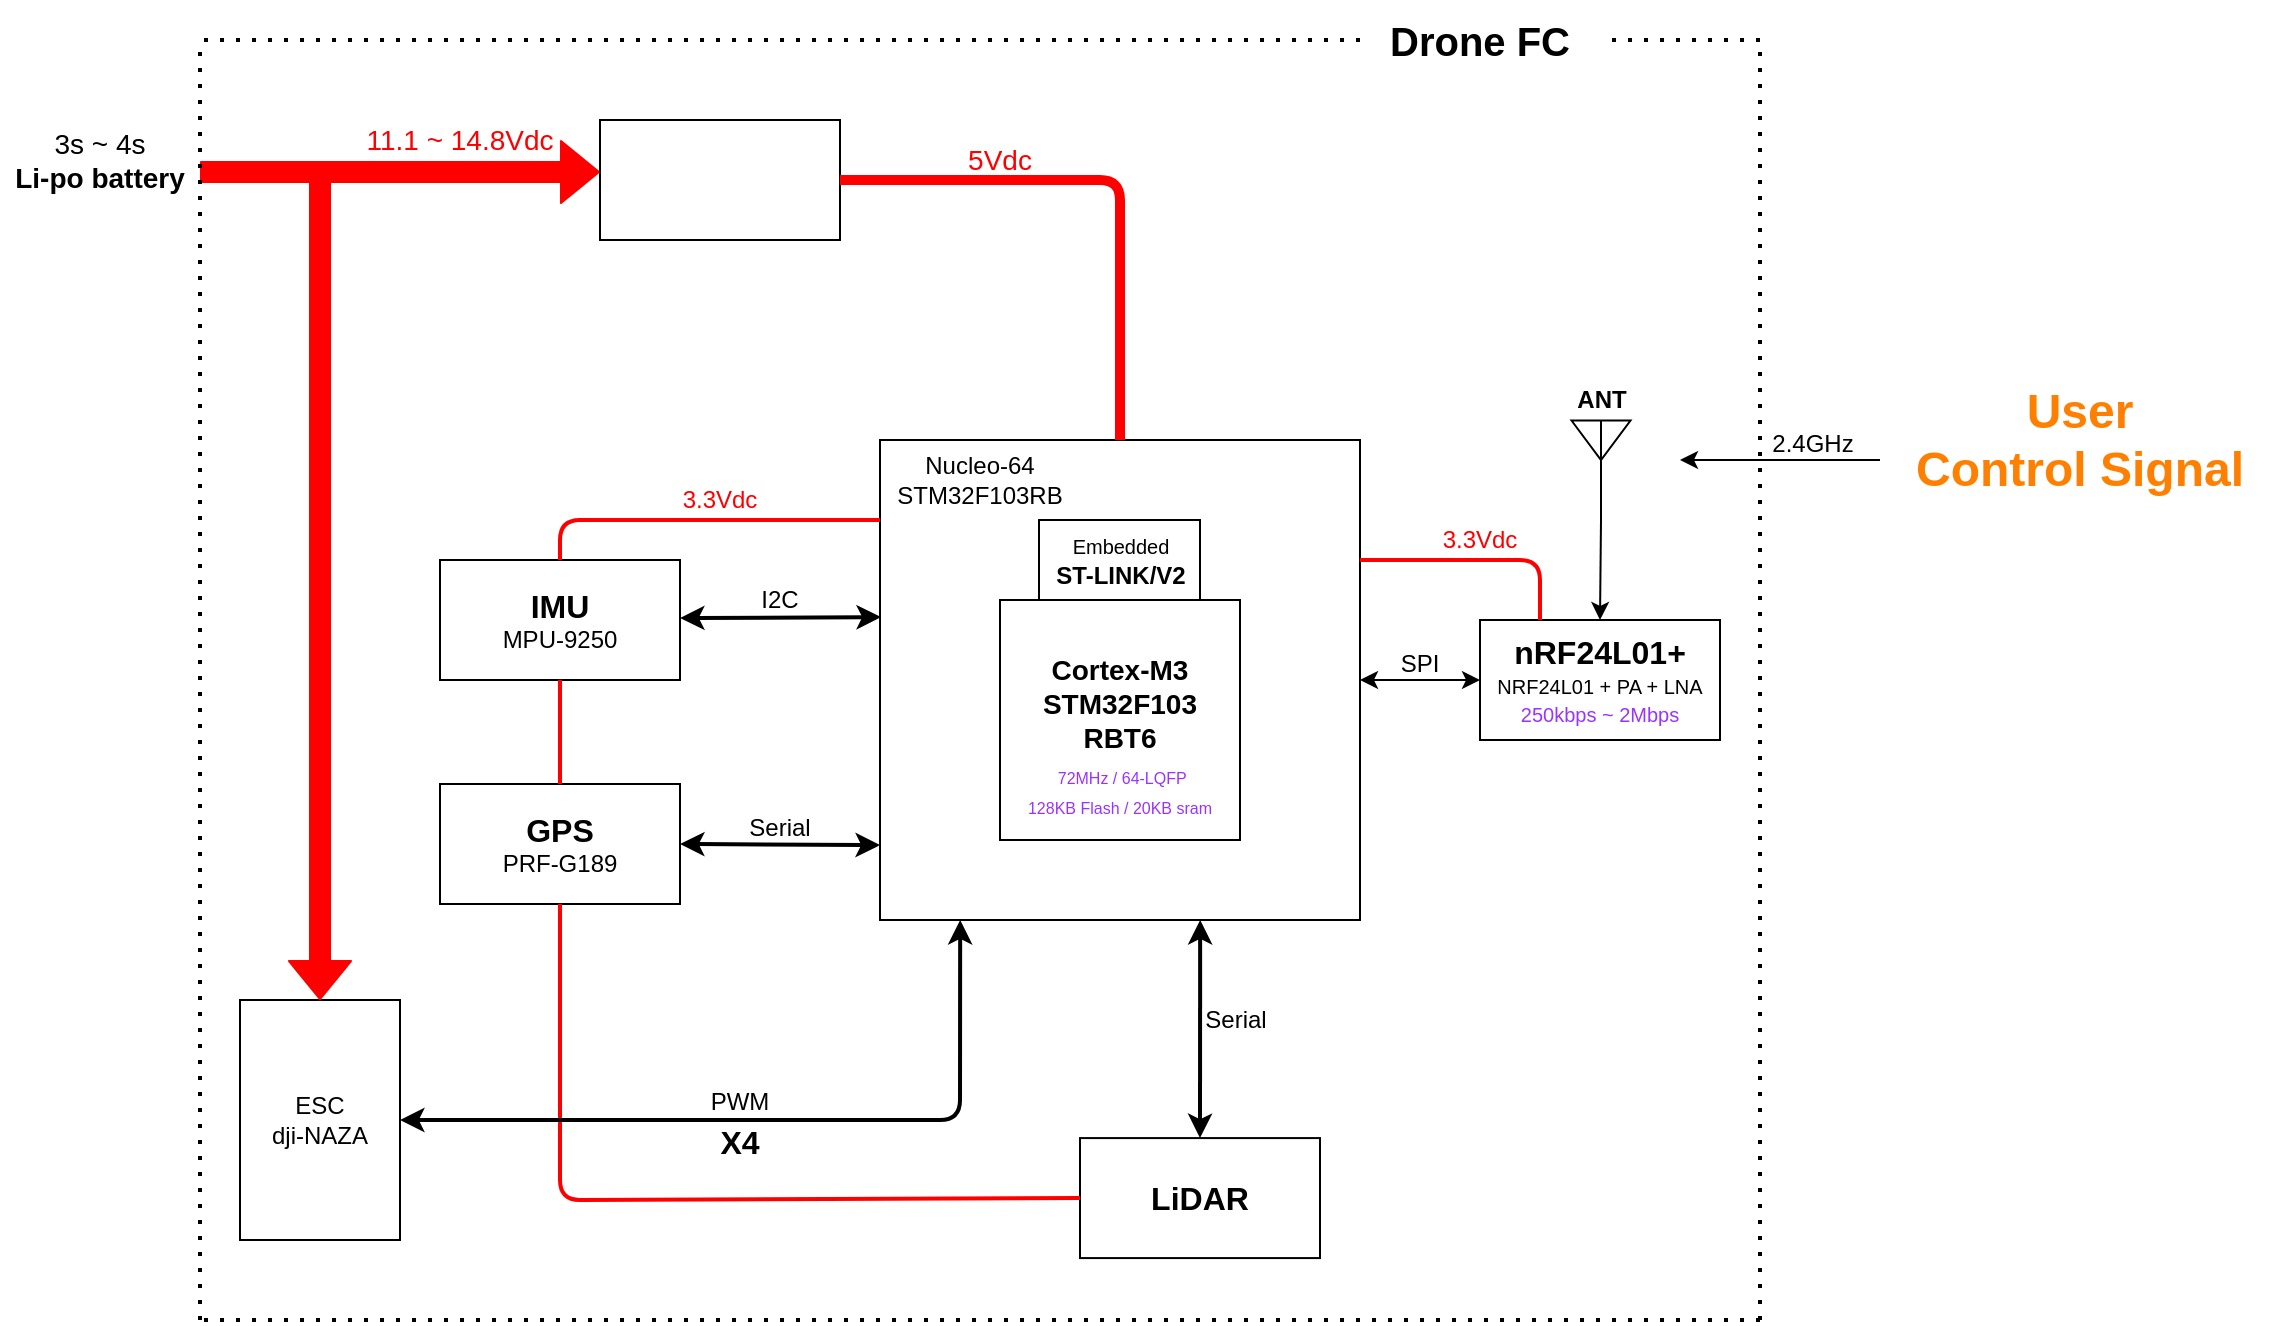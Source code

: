 <mxfile version="13.10.0" type="embed">
    <diagram id="lWpPPqudr1RSAxVssQub" name="페이지-1">
        <mxGraphModel dx="1333" dy="1379" grid="1" gridSize="10" guides="1" tooltips="1" connect="1" arrows="1" fold="1" page="1" pageScale="1" pageWidth="1169" pageHeight="827" background="#ffffff" math="0" shadow="0">
            <root>
                <mxCell id="0"/>
                <mxCell id="1" parent="0"/>
                <mxCell id="11" value="" style="rounded=0;whiteSpace=wrap;html=1;" parent="1" vertex="1">
                    <mxGeometry x="440" y="280" width="240" height="240" as="geometry"/>
                </mxCell>
                <mxCell id="12" value="" style="group" parent="1" vertex="1" connectable="0">
                    <mxGeometry x="500" y="360" width="120" height="120" as="geometry"/>
                </mxCell>
                <mxCell id="9" value="&lt;font style=&quot;font-size: 14px&quot;&gt;&lt;b&gt;Cortex-M3&lt;br&gt;STM32F103&lt;br&gt;RBT6&lt;br&gt;&lt;br&gt;&lt;/b&gt;&lt;/font&gt;" style="whiteSpace=wrap;html=1;" parent="12" vertex="1">
                    <mxGeometry width="120" height="120" as="geometry"/>
                </mxCell>
                <mxCell id="10" value="&lt;font color=&quot;#9933ff&quot; style=&quot;font-size: 8px&quot;&gt;&amp;nbsp;72MHz / 64-LQFP&lt;br&gt;128KB Flash / 20KB sram&lt;br&gt;&lt;/font&gt;" style="text;html=1;strokeColor=none;fillColor=none;align=center;verticalAlign=middle;whiteSpace=wrap;rounded=0;" parent="12" vertex="1">
                    <mxGeometry y="80" width="120" height="30" as="geometry"/>
                </mxCell>
                <mxCell id="13" value="Nucleo-64&lt;br&gt;STM32F103RB" style="text;html=1;strokeColor=none;fillColor=none;align=center;verticalAlign=middle;whiteSpace=wrap;rounded=0;" parent="1" vertex="1">
                    <mxGeometry x="440" y="280" width="100" height="40" as="geometry"/>
                </mxCell>
                <mxCell id="14" value="&lt;font style=&quot;font-size: 10px&quot;&gt;Embedded&lt;/font&gt;&lt;br&gt;&lt;b&gt;ST-LINK/V2&lt;/b&gt;" style="rounded=0;whiteSpace=wrap;html=1;" parent="1" vertex="1">
                    <mxGeometry x="519.5" y="320" width="80.5" height="40" as="geometry"/>
                </mxCell>
                <mxCell id="15" value="&lt;b&gt;&lt;font style=&quot;font-size: 16px&quot;&gt;LiDAR&lt;/font&gt;&lt;/b&gt;" style="whiteSpace=wrap;html=1;" parent="1" vertex="1">
                    <mxGeometry x="540" y="629.04" width="120" height="60" as="geometry"/>
                </mxCell>
                <mxCell id="16" value="&lt;b&gt;&lt;span style=&quot;font-size: 16px&quot;&gt;IMU&lt;/span&gt;&lt;br&gt;&lt;/b&gt;&lt;font style=&quot;font-size: 12px&quot;&gt;MPU-9250&lt;/font&gt;" style="rounded=0;whiteSpace=wrap;html=1;" parent="1" vertex="1">
                    <mxGeometry x="220" y="340" width="120" height="60" as="geometry"/>
                </mxCell>
                <mxCell id="18" value="" style="shape=flexArrow;endArrow=classic;html=1;fillColor=#FF0000;strokeColor=#FF0000;exitX=1;exitY=0.65;exitDx=0;exitDy=0;exitPerimeter=0;" parent="1" source="20" edge="1">
                    <mxGeometry width="50" height="50" relative="1" as="geometry">
                        <mxPoint x="180" y="146" as="sourcePoint"/>
                        <mxPoint x="300" y="146" as="targetPoint"/>
                    </mxGeometry>
                </mxCell>
                <mxCell id="20" value="&lt;font style=&quot;font-size: 14px&quot;&gt;3s ~ 4s&lt;br&gt;&lt;font style=&quot;font-weight: bold&quot;&gt;Li-po battery&lt;/font&gt;&lt;/font&gt;" style="text;html=1;strokeColor=none;fillColor=none;align=center;verticalAlign=middle;whiteSpace=wrap;rounded=0;" parent="1" vertex="1">
                    <mxGeometry y="120" width="100" height="40" as="geometry"/>
                </mxCell>
                <mxCell id="22" value="I2C" style="text;html=1;strokeColor=none;fillColor=none;align=center;verticalAlign=middle;whiteSpace=wrap;rounded=0;" parent="1" vertex="1">
                    <mxGeometry x="370" y="350" width="40" height="20" as="geometry"/>
                </mxCell>
                <mxCell id="23" value="&lt;b&gt;&lt;font style=&quot;font-size: 16px&quot;&gt;GPS&lt;/font&gt;&lt;br&gt;&lt;/b&gt;&lt;font style=&quot;font-size: 12px&quot;&gt;PRF-G189&lt;/font&gt;" style="rounded=0;whiteSpace=wrap;html=1;" parent="1" vertex="1">
                    <mxGeometry x="220" y="452" width="120" height="60" as="geometry"/>
                </mxCell>
                <mxCell id="24" value="&lt;b&gt;&lt;font style=&quot;font-size: 16px&quot;&gt;nRF24L01+&lt;/font&gt;&lt;br&gt;&lt;/b&gt;&lt;span style=&quot;font-size: 10px&quot;&gt;NRF24L01 + PA + LNA&lt;br&gt;&lt;/span&gt;&lt;span style=&quot;color: rgb(153 , 51 , 255) ; font-size: 10px&quot;&gt;250kbps ~ 2Mbps&lt;/span&gt;&lt;span style=&quot;font-size: 10px&quot;&gt;&lt;br&gt;&lt;/span&gt;" style="rounded=0;whiteSpace=wrap;html=1;" parent="1" vertex="1">
                    <mxGeometry x="740" y="370" width="120" height="60" as="geometry"/>
                </mxCell>
                <mxCell id="25" value="" style="verticalLabelPosition=bottom;shadow=0;dashed=0;align=center;html=1;verticalAlign=top;shape=mxgraph.electrical.radio.aerial_-_antenna_2;rotation=0;" parent="1" vertex="1">
                    <mxGeometry x="785.75" y="270" width="29.5" height="50" as="geometry"/>
                </mxCell>
                <mxCell id="29" value="Serial" style="text;html=1;strokeColor=none;fillColor=none;align=center;verticalAlign=middle;whiteSpace=wrap;rounded=0;" parent="1" vertex="1">
                    <mxGeometry x="370" y="464" width="40" height="20" as="geometry"/>
                </mxCell>
                <mxCell id="32" value="&lt;b&gt;&lt;font style=&quot;font-size: 12px&quot;&gt;ANT&lt;/font&gt;&lt;/b&gt;" style="text;html=1;strokeColor=none;fillColor=none;align=center;verticalAlign=middle;whiteSpace=wrap;rounded=0;" parent="1" vertex="1">
                    <mxGeometry x="760.5" y="250" width="80" height="20" as="geometry"/>
                </mxCell>
                <mxCell id="35" value="&lt;font color=&quot;#ff8000&quot; style=&quot;font-size: 24px&quot;&gt;&lt;b&gt;User&lt;br&gt;Control Signal&lt;/b&gt;&lt;/font&gt;" style="text;html=1;strokeColor=none;fillColor=none;align=center;verticalAlign=middle;whiteSpace=wrap;rounded=0;shadow=0;glass=0;sketch=0;fontSize=14;fontColor=#000000;" parent="1" vertex="1">
                    <mxGeometry x="940" y="250" width="200" height="60" as="geometry"/>
                </mxCell>
                <mxCell id="38" value="" style="endArrow=none;dashed=1;html=1;dashPattern=1 3;strokeWidth=2;" parent="1" edge="1">
                    <mxGeometry width="50" height="50" relative="1" as="geometry">
                        <mxPoint x="880" y="720" as="sourcePoint"/>
                        <mxPoint x="880" y="80" as="targetPoint"/>
                    </mxGeometry>
                </mxCell>
                <mxCell id="40" value="&lt;font style=&quot;font-size: 14px&quot; color=&quot;#ff0000&quot;&gt;11.1 ~ 14.8Vdc&lt;/font&gt;" style="text;html=1;strokeColor=none;fillColor=none;align=center;verticalAlign=middle;whiteSpace=wrap;rounded=0;" parent="1" vertex="1">
                    <mxGeometry x="170" y="120" width="120" height="20" as="geometry"/>
                </mxCell>
                <mxCell id="41" value="" style="rounded=0;whiteSpace=wrap;html=1;" parent="1" vertex="1">
                    <mxGeometry x="300" y="120" width="120" height="60" as="geometry"/>
                </mxCell>
                <mxCell id="44" value="" style="endArrow=none;html=1;strokeColor=#FF0000;strokeWidth=5;fillColor=#FF0000;exitX=0.5;exitY=0;exitDx=0;exitDy=0;entryX=1;entryY=0.5;entryDx=0;entryDy=0;" parent="1" source="11" target="41" edge="1">
                    <mxGeometry width="50" height="50" relative="1" as="geometry">
                        <mxPoint x="160" y="360" as="sourcePoint"/>
                        <mxPoint x="260" y="180" as="targetPoint"/>
                        <Array as="points">
                            <mxPoint x="560" y="150"/>
                        </Array>
                    </mxGeometry>
                </mxCell>
                <mxCell id="47" value="&lt;font style=&quot;font-size: 14px&quot; color=&quot;#ff0000&quot;&gt;5Vdc&lt;/font&gt;" style="text;html=1;strokeColor=none;fillColor=none;align=center;verticalAlign=middle;whiteSpace=wrap;rounded=0;" parent="1" vertex="1">
                    <mxGeometry x="440" y="130" width="120" height="20" as="geometry"/>
                </mxCell>
                <mxCell id="48" value="" style="endArrow=none;html=1;strokeColor=#FF0000;strokeWidth=2;fillColor=#FF0000;exitX=0;exitY=0.5;exitDx=0;exitDy=0;jumpSize=6;entryX=0.5;entryY=1;entryDx=0;entryDy=0;" parent="1" source="15" target="23" edge="1">
                    <mxGeometry width="50" height="50" relative="1" as="geometry">
                        <mxPoint x="310" y="570" as="sourcePoint"/>
                        <mxPoint x="140" y="750" as="targetPoint"/>
                        <Array as="points">
                            <mxPoint x="280" y="660"/>
                        </Array>
                    </mxGeometry>
                </mxCell>
                <mxCell id="49" value="" style="endArrow=none;html=1;strokeColor=#FF0000;strokeWidth=2;fillColor=#FF0000;entryX=0;entryY=1;entryDx=0;entryDy=0;exitX=0.5;exitY=0;exitDx=0;exitDy=0;" parent="1" source="16" target="13" edge="1">
                    <mxGeometry width="50" height="50" relative="1" as="geometry">
                        <mxPoint x="160" y="420" as="sourcePoint"/>
                        <mxPoint x="360" y="520" as="targetPoint"/>
                        <Array as="points">
                            <mxPoint x="280" y="320"/>
                        </Array>
                    </mxGeometry>
                </mxCell>
                <mxCell id="51" value="" style="endArrow=none;html=1;strokeColor=#FF0000;strokeWidth=2;fillColor=#FF0000;entryX=0.5;entryY=0;entryDx=0;entryDy=0;exitX=0.5;exitY=1;exitDx=0;exitDy=0;" parent="1" source="16" target="23" edge="1">
                    <mxGeometry width="50" height="50" relative="1" as="geometry">
                        <mxPoint x="260" y="520" as="sourcePoint"/>
                        <mxPoint x="310" y="470" as="targetPoint"/>
                    </mxGeometry>
                </mxCell>
                <mxCell id="52" value="Serial" style="text;html=1;strokeColor=none;fillColor=none;align=center;verticalAlign=middle;whiteSpace=wrap;rounded=0;" parent="1" vertex="1">
                    <mxGeometry x="598" y="560" width="40" height="20" as="geometry"/>
                </mxCell>
                <mxCell id="53" value="2.4GHz" style="text;html=1;strokeColor=none;fillColor=none;align=center;verticalAlign=middle;whiteSpace=wrap;rounded=0;" parent="1" vertex="1">
                    <mxGeometry x="880" y="272" width="53" height="20" as="geometry"/>
                </mxCell>
                <mxCell id="54" value="&lt;font style=&quot;font-size: 12px&quot; color=&quot;#ff0000&quot;&gt;3.3Vdc&lt;/font&gt;" style="text;html=1;strokeColor=none;fillColor=none;align=center;verticalAlign=middle;whiteSpace=wrap;rounded=0;" parent="1" vertex="1">
                    <mxGeometry x="300" y="300" width="120" height="20" as="geometry"/>
                </mxCell>
                <mxCell id="56" value="" style="endArrow=classic;startArrow=classic;html=1;strokeWidth=2;fillColor=#FF0000;exitX=1;exitY=0.5;exitDx=0;exitDy=0;entryX=0;entryY=0.844;entryDx=0;entryDy=0;entryPerimeter=0;" parent="1" source="23" target="11" edge="1">
                    <mxGeometry width="50" height="50" relative="1" as="geometry">
                        <mxPoint x="350" y="690" as="sourcePoint"/>
                        <mxPoint x="390" y="650" as="targetPoint"/>
                    </mxGeometry>
                </mxCell>
                <mxCell id="57" value="" style="endArrow=classic;startArrow=classic;html=1;strokeWidth=2;fillColor=#FF0000;entryX=0.002;entryY=0.369;entryDx=0;entryDy=0;entryPerimeter=0;" parent="1" target="11" edge="1">
                    <mxGeometry width="50" height="50" relative="1" as="geometry">
                        <mxPoint x="340" y="369" as="sourcePoint"/>
                        <mxPoint x="400" y="369.66" as="targetPoint"/>
                    </mxGeometry>
                </mxCell>
                <mxCell id="64" value="" style="endArrow=classic;startArrow=classic;html=1;strokeWidth=2;fillColor=#FF0000;entryX=0.5;entryY=0;entryDx=0;entryDy=0;exitX=0.667;exitY=1;exitDx=0;exitDy=0;exitPerimeter=0;" parent="1" source="11" target="15" edge="1">
                    <mxGeometry width="50" height="50" relative="1" as="geometry">
                        <mxPoint x="600" y="540" as="sourcePoint"/>
                        <mxPoint x="611.5" y="599.6" as="targetPoint"/>
                    </mxGeometry>
                </mxCell>
                <mxCell id="65" value="" style="endArrow=classic;startArrow=classic;html=1;strokeColor=#000000;strokeWidth=1;fillColor=#FF0000;entryX=0;entryY=0.5;entryDx=0;entryDy=0;exitX=1;exitY=0.5;exitDx=0;exitDy=0;" parent="1" source="11" target="24" edge="1">
                    <mxGeometry width="50" height="50" relative="1" as="geometry">
                        <mxPoint x="590" y="330" as="sourcePoint"/>
                        <mxPoint x="640" y="280" as="targetPoint"/>
                    </mxGeometry>
                </mxCell>
                <mxCell id="66" value="" style="endArrow=classic;html=1;strokeColor=#000000;strokeWidth=1;fillColor=#FF0000;" parent="1" edge="1">
                    <mxGeometry width="50" height="50" relative="1" as="geometry">
                        <mxPoint x="940" y="290" as="sourcePoint"/>
                        <mxPoint x="840" y="290" as="targetPoint"/>
                    </mxGeometry>
                </mxCell>
                <mxCell id="67" value="ESC&lt;br&gt;dji-NAZA" style="rounded=0;whiteSpace=wrap;html=1;" parent="1" vertex="1">
                    <mxGeometry x="120" y="560" width="80" height="120" as="geometry"/>
                </mxCell>
                <mxCell id="68" value="" style="shape=flexArrow;endArrow=classic;html=1;fillColor=#FF0000;strokeColor=#FF0000;entryX=0.5;entryY=0;entryDx=0;entryDy=0;" parent="1" target="67" edge="1">
                    <mxGeometry width="50" height="50" relative="1" as="geometry">
                        <mxPoint x="160" y="150" as="sourcePoint"/>
                        <mxPoint x="280" y="180" as="targetPoint"/>
                    </mxGeometry>
                </mxCell>
                <mxCell id="69" value="" style="endArrow=classic;startArrow=classic;html=1;strokeColor=#000000;strokeWidth=2;fillColor=#FF0000;exitX=1;exitY=0.5;exitDx=0;exitDy=0;entryX=0.167;entryY=1;entryDx=0;entryDy=0;entryPerimeter=0;" parent="1" source="67" target="11" edge="1">
                    <mxGeometry width="50" height="50" relative="1" as="geometry">
                        <mxPoint x="340" y="280" as="sourcePoint"/>
                        <mxPoint x="480" y="530" as="targetPoint"/>
                        <Array as="points">
                            <mxPoint x="480" y="620"/>
                        </Array>
                    </mxGeometry>
                </mxCell>
                <mxCell id="70" value="PWM" style="text;html=1;strokeColor=none;fillColor=none;align=center;verticalAlign=middle;whiteSpace=wrap;rounded=0;" parent="1" vertex="1">
                    <mxGeometry x="350" y="601" width="40" height="20" as="geometry"/>
                </mxCell>
                <mxCell id="72" value="" style="endArrow=classic;html=1;strokeColor=#000000;strokeWidth=1;fillColor=#FF0000;exitX=0.5;exitY=1;exitDx=0;exitDy=0;exitPerimeter=0;entryX=0.5;entryY=0;entryDx=0;entryDy=0;" parent="1" source="25" target="24" edge="1">
                    <mxGeometry width="50" height="50" relative="1" as="geometry">
                        <mxPoint x="730" y="300" as="sourcePoint"/>
                        <mxPoint x="780" y="250" as="targetPoint"/>
                    </mxGeometry>
                </mxCell>
                <mxCell id="73" value="SPI" style="text;html=1;strokeColor=none;fillColor=none;align=center;verticalAlign=middle;whiteSpace=wrap;rounded=0;" parent="1" vertex="1">
                    <mxGeometry x="690" y="382" width="40" height="20" as="geometry"/>
                </mxCell>
                <mxCell id="74" value="" style="endArrow=none;html=1;strokeWidth=2;fillColor=#FF0000;entryX=0.25;entryY=0;entryDx=0;entryDy=0;exitX=1;exitY=0.25;exitDx=0;exitDy=0;strokeColor=#FF0000;" parent="1" source="11" target="24" edge="1">
                    <mxGeometry width="50" height="50" relative="1" as="geometry">
                        <mxPoint x="681" y="323" as="sourcePoint"/>
                        <mxPoint x="610" y="-20" as="targetPoint"/>
                        <Array as="points">
                            <mxPoint x="770" y="340"/>
                        </Array>
                    </mxGeometry>
                </mxCell>
                <mxCell id="75" value="&lt;font style=&quot;font-size: 12px&quot; color=&quot;#ff0000&quot;&gt;3.3Vdc&lt;/font&gt;" style="text;html=1;strokeColor=none;fillColor=none;align=center;verticalAlign=middle;whiteSpace=wrap;rounded=0;" parent="1" vertex="1">
                    <mxGeometry x="680" y="320" width="120" height="20" as="geometry"/>
                </mxCell>
                <mxCell id="76" value="&lt;b&gt;&lt;font style=&quot;font-size: 16px&quot;&gt;X4&lt;/font&gt;&lt;/b&gt;" style="text;html=1;strokeColor=none;fillColor=none;align=center;verticalAlign=middle;whiteSpace=wrap;rounded=0;" parent="1" vertex="1">
                    <mxGeometry x="350" y="621" width="40" height="20" as="geometry"/>
                </mxCell>
                <mxCell id="77" value="" style="endArrow=none;dashed=1;html=1;dashPattern=1 3;strokeWidth=2;" parent="1" edge="1">
                    <mxGeometry width="50" height="50" relative="1" as="geometry">
                        <mxPoint x="880" y="720" as="sourcePoint"/>
                        <mxPoint x="100" y="720" as="targetPoint"/>
                    </mxGeometry>
                </mxCell>
                <mxCell id="78" value="" style="endArrow=none;dashed=1;html=1;dashPattern=1 3;strokeWidth=2;" parent="1" source="80" edge="1">
                    <mxGeometry width="50" height="50" relative="1" as="geometry">
                        <mxPoint x="880" y="80" as="sourcePoint"/>
                        <mxPoint x="100" y="80" as="targetPoint"/>
                    </mxGeometry>
                </mxCell>
                <mxCell id="79" value="" style="endArrow=none;dashed=1;html=1;dashPattern=1 3;strokeWidth=2;" parent="1" edge="1">
                    <mxGeometry width="50" height="50" relative="1" as="geometry">
                        <mxPoint x="100" y="720" as="sourcePoint"/>
                        <mxPoint x="100" y="80" as="targetPoint"/>
                    </mxGeometry>
                </mxCell>
                <mxCell id="80" value="&lt;font style=&quot;font-size: 20px&quot;&gt;&lt;b&gt;Drone FC&lt;/b&gt;&lt;/font&gt;" style="text;html=1;strokeColor=none;fillColor=none;align=center;verticalAlign=middle;whiteSpace=wrap;rounded=0;" parent="1" vertex="1">
                    <mxGeometry x="680" y="60" width="120" height="40" as="geometry"/>
                </mxCell>
                <mxCell id="81" value="" style="endArrow=none;dashed=1;html=1;dashPattern=1 3;strokeWidth=2;" parent="1" target="80" edge="1">
                    <mxGeometry width="50" height="50" relative="1" as="geometry">
                        <mxPoint x="880" y="80" as="sourcePoint"/>
                        <mxPoint x="100" y="80" as="targetPoint"/>
                    </mxGeometry>
                </mxCell>
            </root>
        </mxGraphModel>
    </diagram>
</mxfile>
